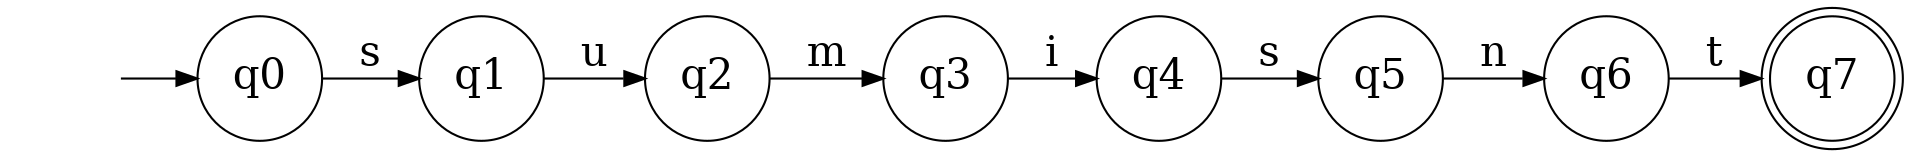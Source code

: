 digraph "automatas/Aritméticos/cososumisnt" {
	graph [rankdir=LR]
	node [fontsize=20]
	edge [fontsize="20pt"]
	"" [label="" shape=plaintext]
	q7 [label=q7 shape=doublecircle]
	q5 [label=q5 shape=circle]
	q0 [label=q0 shape=circle]
	q3 [label=q3 shape=circle]
	q2 [label=q2 shape=circle]
	q1 [label=q1 shape=circle]
	q4 [label=q4 shape=circle]
	q6 [label=q6 shape=circle]
	"" -> q0 [label=""]
	q0 -> q1 [label=s]
	q1 -> q2 [label=u]
	q2 -> q3 [label=m]
	q3 -> q4 [label=i]
	q4 -> q5 [label=s]
	q5 -> q6 [label=n]
	q6 -> q7 [label=t]
}
